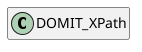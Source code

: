 @startuml
set namespaceSeparator \\
hide members
hide << alias >> circle

class DOMIT_XPath
@enduml
